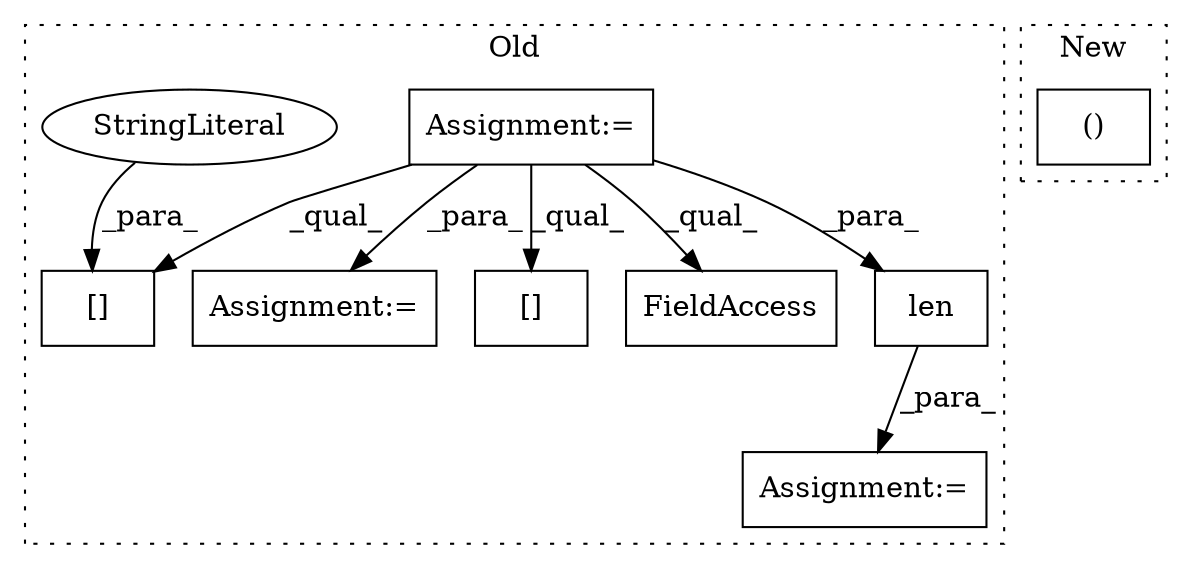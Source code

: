 digraph G {
subgraph cluster0 {
1 [label="len" a="32" s="9613,9643" l="4,1" shape="box"];
3 [label="Assignment:=" a="7" s="9612" l="1" shape="box"];
4 [label="Assignment:=" a="7" s="9279" l="1" shape="box"];
5 [label="Assignment:=" a="7" s="9468" l="1" shape="box"];
6 [label="[]" a="2" s="9617,9636" l="14,1" shape="box"];
7 [label="StringLiteral" a="45" s="9631" l="5" shape="ellipse"];
8 [label="[]" a="2" s="9469,9481" l="5,1" shape="box"];
9 [label="FieldAccess" a="22" s="9384" l="26" shape="box"];
label = "Old";
style="dotted";
}
subgraph cluster1 {
2 [label="()" a="106" s="9603" l="39" shape="box"];
label = "New";
style="dotted";
}
1 -> 3 [label="_para_"];
4 -> 6 [label="_qual_"];
4 -> 1 [label="_para_"];
4 -> 8 [label="_qual_"];
4 -> 9 [label="_qual_"];
4 -> 5 [label="_para_"];
7 -> 6 [label="_para_"];
}